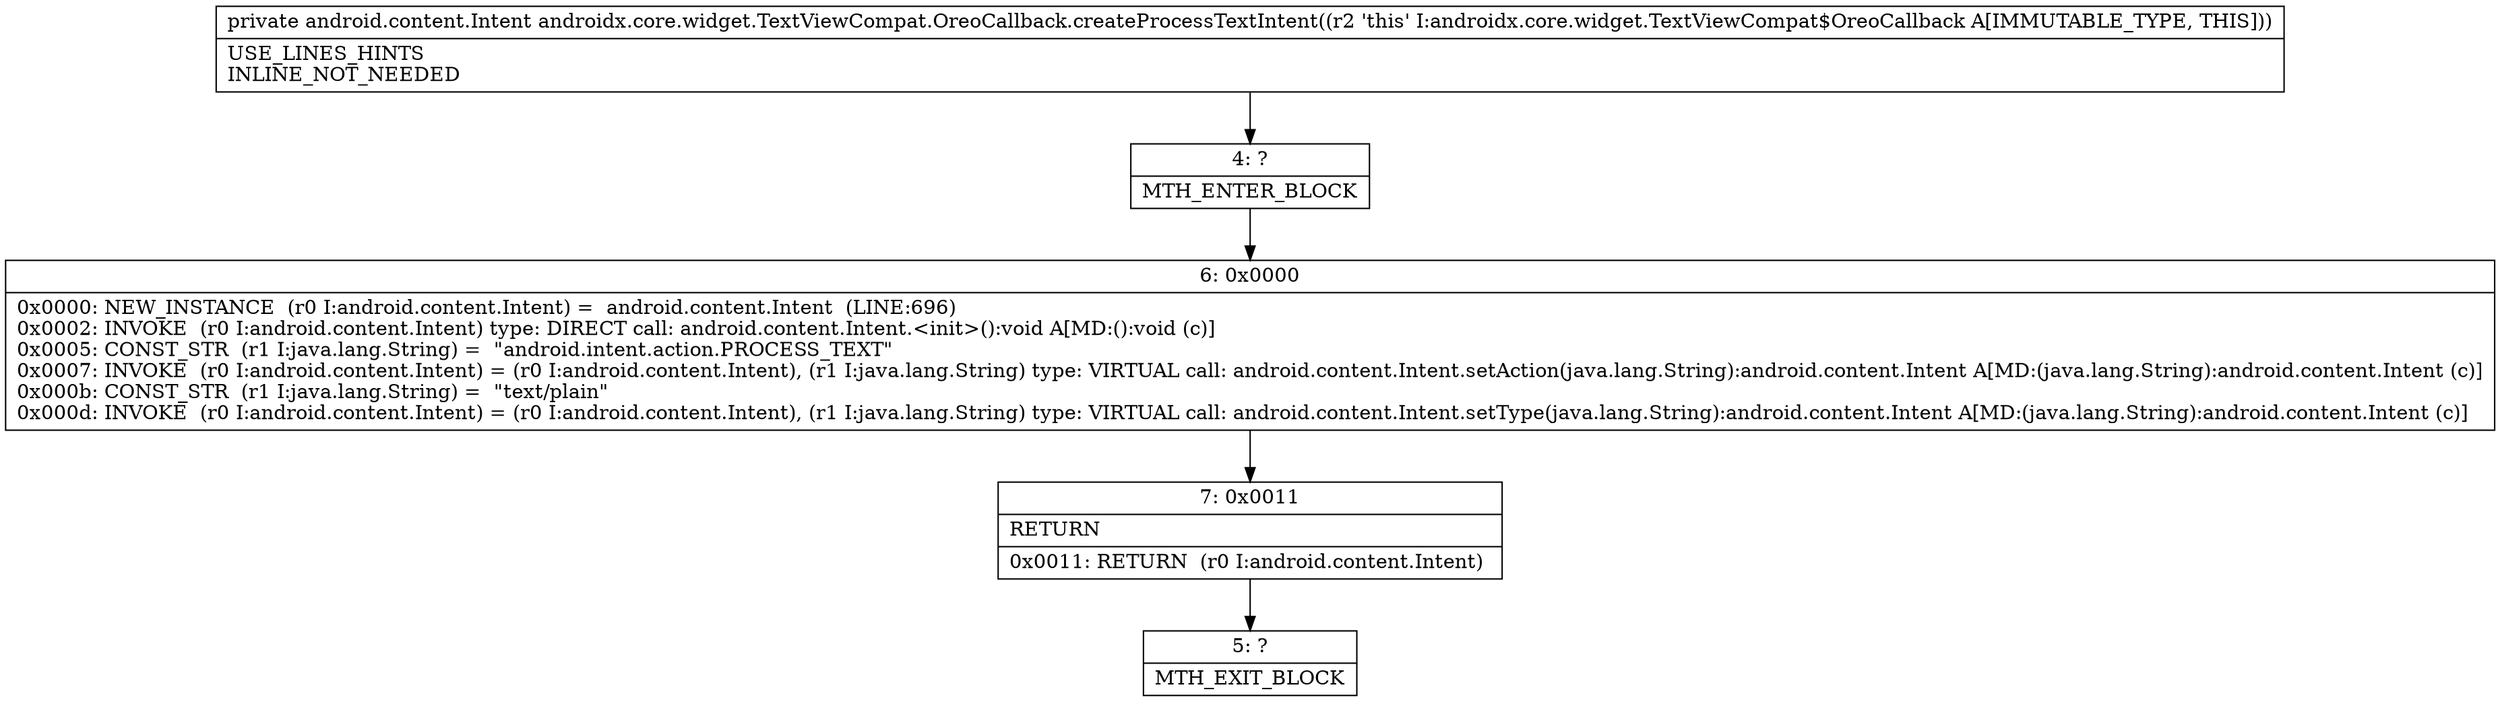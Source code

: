 digraph "CFG forandroidx.core.widget.TextViewCompat.OreoCallback.createProcessTextIntent()Landroid\/content\/Intent;" {
Node_4 [shape=record,label="{4\:\ ?|MTH_ENTER_BLOCK\l}"];
Node_6 [shape=record,label="{6\:\ 0x0000|0x0000: NEW_INSTANCE  (r0 I:android.content.Intent) =  android.content.Intent  (LINE:696)\l0x0002: INVOKE  (r0 I:android.content.Intent) type: DIRECT call: android.content.Intent.\<init\>():void A[MD:():void (c)]\l0x0005: CONST_STR  (r1 I:java.lang.String) =  \"android.intent.action.PROCESS_TEXT\" \l0x0007: INVOKE  (r0 I:android.content.Intent) = (r0 I:android.content.Intent), (r1 I:java.lang.String) type: VIRTUAL call: android.content.Intent.setAction(java.lang.String):android.content.Intent A[MD:(java.lang.String):android.content.Intent (c)]\l0x000b: CONST_STR  (r1 I:java.lang.String) =  \"text\/plain\" \l0x000d: INVOKE  (r0 I:android.content.Intent) = (r0 I:android.content.Intent), (r1 I:java.lang.String) type: VIRTUAL call: android.content.Intent.setType(java.lang.String):android.content.Intent A[MD:(java.lang.String):android.content.Intent (c)]\l}"];
Node_7 [shape=record,label="{7\:\ 0x0011|RETURN\l|0x0011: RETURN  (r0 I:android.content.Intent) \l}"];
Node_5 [shape=record,label="{5\:\ ?|MTH_EXIT_BLOCK\l}"];
MethodNode[shape=record,label="{private android.content.Intent androidx.core.widget.TextViewCompat.OreoCallback.createProcessTextIntent((r2 'this' I:androidx.core.widget.TextViewCompat$OreoCallback A[IMMUTABLE_TYPE, THIS]))  | USE_LINES_HINTS\lINLINE_NOT_NEEDED\l}"];
MethodNode -> Node_4;Node_4 -> Node_6;
Node_6 -> Node_7;
Node_7 -> Node_5;
}

